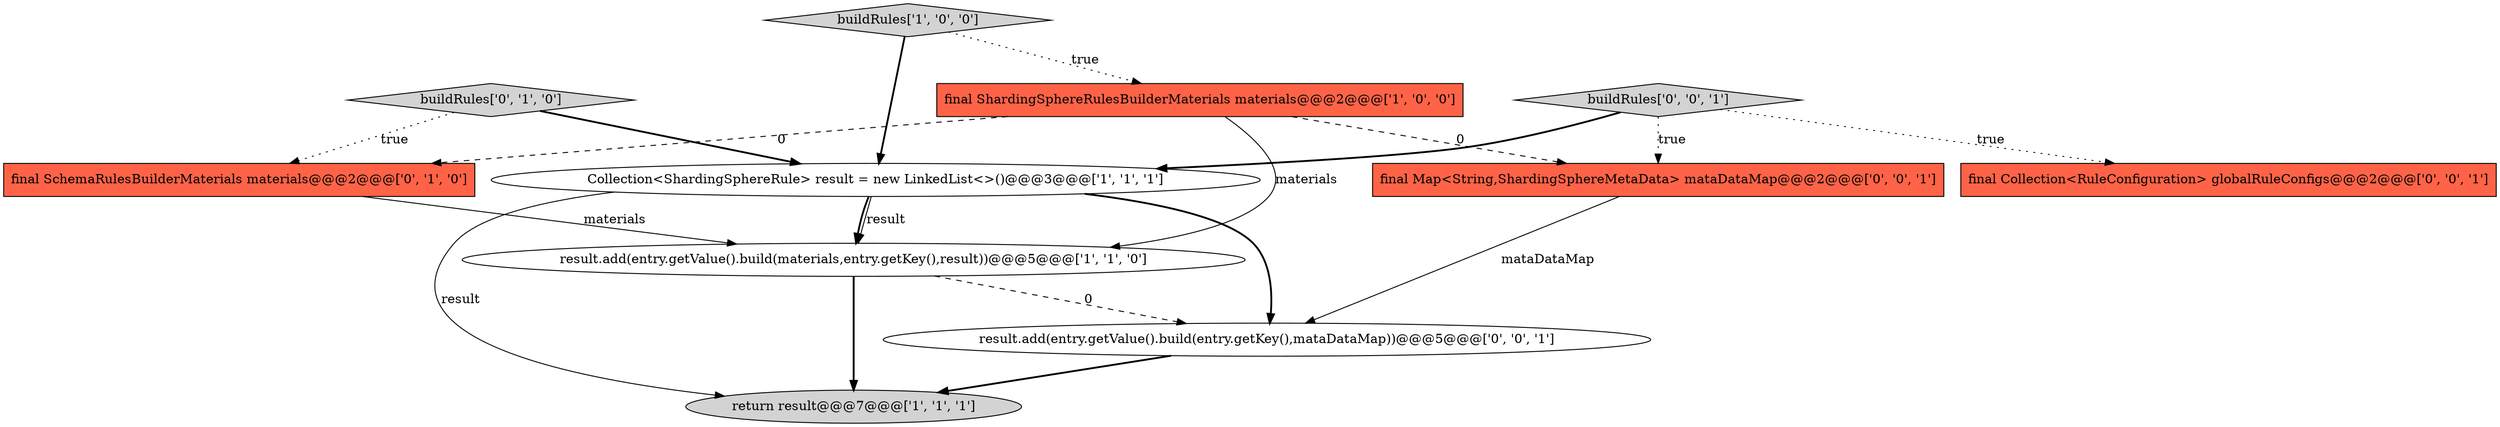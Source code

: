 digraph {
2 [style = filled, label = "Collection<ShardingSphereRule> result = new LinkedList<>()@@@3@@@['1', '1', '1']", fillcolor = white, shape = ellipse image = "AAA0AAABBB1BBB"];
7 [style = filled, label = "result.add(entry.getValue().build(entry.getKey(),mataDataMap))@@@5@@@['0', '0', '1']", fillcolor = white, shape = ellipse image = "AAA0AAABBB3BBB"];
8 [style = filled, label = "final Collection<RuleConfiguration> globalRuleConfigs@@@2@@@['0', '0', '1']", fillcolor = tomato, shape = box image = "AAA0AAABBB3BBB"];
6 [style = filled, label = "buildRules['0', '1', '0']", fillcolor = lightgray, shape = diamond image = "AAA0AAABBB2BBB"];
9 [style = filled, label = "buildRules['0', '0', '1']", fillcolor = lightgray, shape = diamond image = "AAA0AAABBB3BBB"];
0 [style = filled, label = "result.add(entry.getValue().build(materials,entry.getKey(),result))@@@5@@@['1', '1', '0']", fillcolor = white, shape = ellipse image = "AAA0AAABBB1BBB"];
3 [style = filled, label = "return result@@@7@@@['1', '1', '1']", fillcolor = lightgray, shape = ellipse image = "AAA0AAABBB1BBB"];
10 [style = filled, label = "final Map<String,ShardingSphereMetaData> mataDataMap@@@2@@@['0', '0', '1']", fillcolor = tomato, shape = box image = "AAA0AAABBB3BBB"];
4 [style = filled, label = "final ShardingSphereRulesBuilderMaterials materials@@@2@@@['1', '0', '0']", fillcolor = tomato, shape = box image = "AAA1AAABBB1BBB"];
5 [style = filled, label = "final SchemaRulesBuilderMaterials materials@@@2@@@['0', '1', '0']", fillcolor = tomato, shape = box image = "AAA1AAABBB2BBB"];
1 [style = filled, label = "buildRules['1', '0', '0']", fillcolor = lightgray, shape = diamond image = "AAA0AAABBB1BBB"];
4->5 [style = dashed, label="0"];
0->3 [style = bold, label=""];
1->2 [style = bold, label=""];
2->0 [style = bold, label=""];
4->0 [style = solid, label="materials"];
2->0 [style = solid, label="result"];
2->7 [style = bold, label=""];
1->4 [style = dotted, label="true"];
9->8 [style = dotted, label="true"];
4->10 [style = dashed, label="0"];
0->7 [style = dashed, label="0"];
9->10 [style = dotted, label="true"];
5->0 [style = solid, label="materials"];
2->3 [style = solid, label="result"];
9->2 [style = bold, label=""];
7->3 [style = bold, label=""];
6->5 [style = dotted, label="true"];
10->7 [style = solid, label="mataDataMap"];
6->2 [style = bold, label=""];
}

